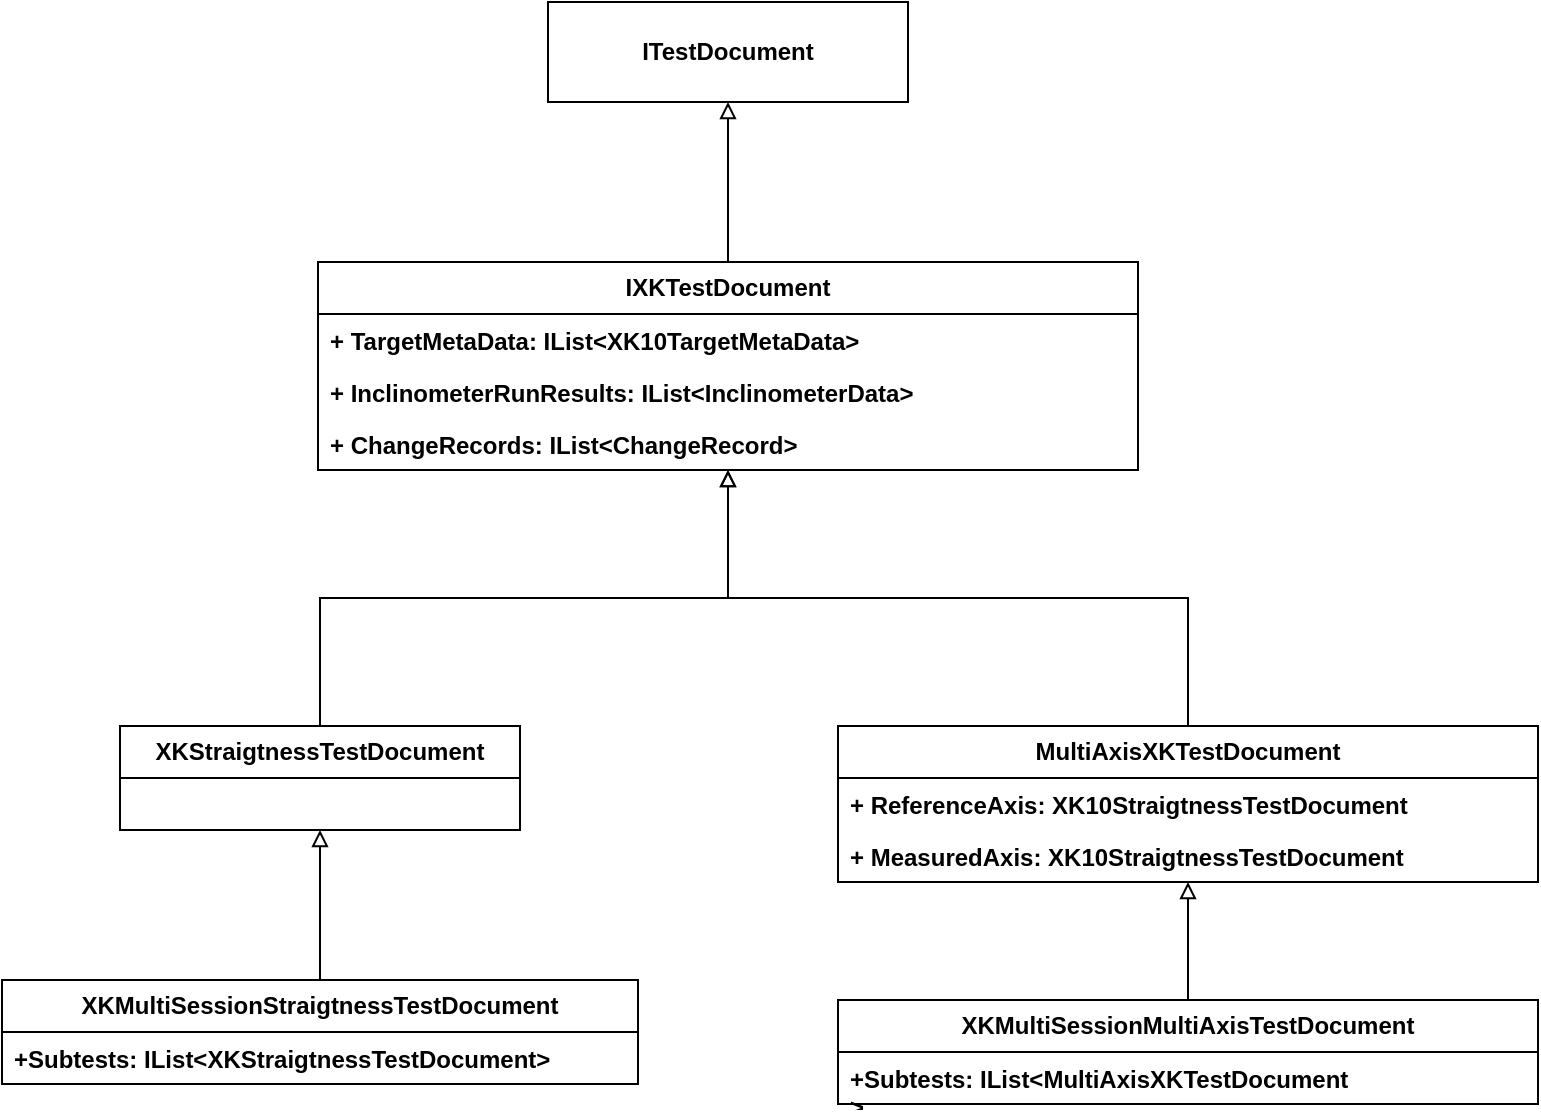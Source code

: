 <mxfile version="21.6.7" type="github">
  <diagram name="Page-1" id="V3LOXznMgFhKQgR7liS9">
    <mxGraphModel dx="1434" dy="764" grid="1" gridSize="10" guides="1" tooltips="1" connect="1" arrows="1" fold="1" page="1" pageScale="1" pageWidth="827" pageHeight="1169" math="0" shadow="0">
      <root>
        <mxCell id="0" />
        <mxCell id="1" parent="0" />
        <mxCell id="eWEmwx4sb9Lbvj1lhGRT-1" value="&lt;span&gt;ITestDocument&lt;/span&gt;" style="html=1;whiteSpace=wrap;fontStyle=1" parent="1" vertex="1">
          <mxGeometry x="289" y="114" width="180" height="50" as="geometry" />
        </mxCell>
        <mxCell id="eWEmwx4sb9Lbvj1lhGRT-8" style="edgeStyle=orthogonalEdgeStyle;rounded=0;orthogonalLoop=1;jettySize=auto;html=1;entryX=0.5;entryY=1;entryDx=0;entryDy=0;endArrow=block;endFill=0;fontStyle=1" parent="1" source="eWEmwx4sb9Lbvj1lhGRT-2" target="eWEmwx4sb9Lbvj1lhGRT-1" edge="1">
          <mxGeometry relative="1" as="geometry" />
        </mxCell>
        <mxCell id="eWEmwx4sb9Lbvj1lhGRT-2" value="IXKTestDocument" style="swimlane;fontStyle=1;childLayout=stackLayout;horizontal=1;startSize=26;fillColor=none;horizontalStack=0;resizeParent=1;resizeParentMax=0;resizeLast=0;collapsible=1;marginBottom=0;whiteSpace=wrap;html=1;" parent="1" vertex="1">
          <mxGeometry x="174" y="244" width="410" height="104" as="geometry" />
        </mxCell>
        <mxCell id="gBxnKct_cVHKhUmPifh8-8" value="+ TargetMetaData:&amp;nbsp;IList&amp;lt;XK10TargetMetaData&amp;gt;" style="text;strokeColor=none;fillColor=none;align=left;verticalAlign=top;spacingLeft=4;spacingRight=4;overflow=hidden;rotatable=0;points=[[0,0.5],[1,0.5]];portConstraint=eastwest;whiteSpace=wrap;html=1;fontStyle=1" vertex="1" parent="eWEmwx4sb9Lbvj1lhGRT-2">
          <mxGeometry y="26" width="410" height="26" as="geometry" />
        </mxCell>
        <mxCell id="gBxnKct_cVHKhUmPifh8-7" value="+ InclinometerRunResults:&amp;nbsp;IList&amp;lt;InclinometerData&amp;gt;" style="text;strokeColor=none;fillColor=none;align=left;verticalAlign=top;spacingLeft=4;spacingRight=4;overflow=hidden;rotatable=0;points=[[0,0.5],[1,0.5]];portConstraint=eastwest;whiteSpace=wrap;html=1;fontStyle=1" vertex="1" parent="eWEmwx4sb9Lbvj1lhGRT-2">
          <mxGeometry y="52" width="410" height="26" as="geometry" />
        </mxCell>
        <mxCell id="eWEmwx4sb9Lbvj1lhGRT-3" value="+ ChangeRecords:&amp;nbsp;IList&amp;lt;ChangeRecord&amp;gt;" style="text;strokeColor=none;fillColor=none;align=left;verticalAlign=top;spacingLeft=4;spacingRight=4;overflow=hidden;rotatable=0;points=[[0,0.5],[1,0.5]];portConstraint=eastwest;whiteSpace=wrap;html=1;fontStyle=1" parent="eWEmwx4sb9Lbvj1lhGRT-2" vertex="1">
          <mxGeometry y="78" width="410" height="26" as="geometry" />
        </mxCell>
        <mxCell id="gBxnKct_cVHKhUmPifh8-2" style="edgeStyle=orthogonalEdgeStyle;rounded=0;orthogonalLoop=1;jettySize=auto;html=1;endArrow=block;endFill=0;fontStyle=1" edge="1" parent="1" source="eWEmwx4sb9Lbvj1lhGRT-11" target="eWEmwx4sb9Lbvj1lhGRT-2">
          <mxGeometry relative="1" as="geometry" />
        </mxCell>
        <mxCell id="eWEmwx4sb9Lbvj1lhGRT-11" value="XKStraigtnessTestDocument" style="swimlane;fontStyle=1;childLayout=stackLayout;horizontal=1;startSize=26;fillColor=none;horizontalStack=0;resizeParent=1;resizeParentMax=0;resizeLast=0;collapsible=1;marginBottom=0;whiteSpace=wrap;html=1;" parent="1" vertex="1">
          <mxGeometry x="75" y="476" width="200" height="52" as="geometry" />
        </mxCell>
        <mxCell id="gBxnKct_cVHKhUmPifh8-3" style="edgeStyle=orthogonalEdgeStyle;rounded=0;orthogonalLoop=1;jettySize=auto;html=1;endArrow=block;endFill=0;fontStyle=1" edge="1" parent="1" source="eWEmwx4sb9Lbvj1lhGRT-13" target="eWEmwx4sb9Lbvj1lhGRT-2">
          <mxGeometry relative="1" as="geometry" />
        </mxCell>
        <mxCell id="eWEmwx4sb9Lbvj1lhGRT-13" value="MultiAxisXKTestDocument" style="swimlane;fontStyle=1;childLayout=stackLayout;horizontal=1;startSize=26;fillColor=none;horizontalStack=0;resizeParent=1;resizeParentMax=0;resizeLast=0;collapsible=1;marginBottom=0;whiteSpace=wrap;html=1;" parent="1" vertex="1">
          <mxGeometry x="434" y="476" width="350" height="78" as="geometry" />
        </mxCell>
        <mxCell id="eWEmwx4sb9Lbvj1lhGRT-14" value="+ ReferenceAxis:&amp;nbsp;XK10StraigtnessTestDocument" style="text;strokeColor=none;fillColor=none;align=left;verticalAlign=top;spacingLeft=4;spacingRight=4;overflow=hidden;rotatable=0;points=[[0,0.5],[1,0.5]];portConstraint=eastwest;whiteSpace=wrap;html=1;fontStyle=1" parent="eWEmwx4sb9Lbvj1lhGRT-13" vertex="1">
          <mxGeometry y="26" width="350" height="26" as="geometry" />
        </mxCell>
        <mxCell id="gBxnKct_cVHKhUmPifh8-1" value="+ MeasuredAxis:&amp;nbsp;XK10StraigtnessTestDocument" style="text;strokeColor=none;fillColor=none;align=left;verticalAlign=top;spacingLeft=4;spacingRight=4;overflow=hidden;rotatable=0;points=[[0,0.5],[1,0.5]];portConstraint=eastwest;whiteSpace=wrap;html=1;fontStyle=1" vertex="1" parent="eWEmwx4sb9Lbvj1lhGRT-13">
          <mxGeometry y="52" width="350" height="26" as="geometry" />
        </mxCell>
        <mxCell id="gBxnKct_cVHKhUmPifh8-6" style="edgeStyle=orthogonalEdgeStyle;rounded=0;orthogonalLoop=1;jettySize=auto;html=1;endArrow=block;endFill=0;fontStyle=1" edge="1" parent="1" source="gBxnKct_cVHKhUmPifh8-4" target="eWEmwx4sb9Lbvj1lhGRT-11">
          <mxGeometry relative="1" as="geometry" />
        </mxCell>
        <mxCell id="gBxnKct_cVHKhUmPifh8-4" value="XKMultiSessionStraigtnessTestDocument" style="swimlane;fontStyle=1;childLayout=stackLayout;horizontal=1;startSize=26;fillColor=none;horizontalStack=0;resizeParent=1;resizeParentMax=0;resizeLast=0;collapsible=1;marginBottom=0;whiteSpace=wrap;html=1;" vertex="1" parent="1">
          <mxGeometry x="16" y="603" width="318" height="52" as="geometry" />
        </mxCell>
        <mxCell id="gBxnKct_cVHKhUmPifh8-5" value="+Subtests: IList&amp;lt;XKStraigtnessTestDocument&amp;gt;" style="text;strokeColor=none;fillColor=none;align=left;verticalAlign=top;spacingLeft=4;spacingRight=4;overflow=hidden;rotatable=0;points=[[0,0.5],[1,0.5]];portConstraint=eastwest;whiteSpace=wrap;html=1;fontStyle=1" vertex="1" parent="gBxnKct_cVHKhUmPifh8-4">
          <mxGeometry y="26" width="318" height="26" as="geometry" />
        </mxCell>
        <mxCell id="gBxnKct_cVHKhUmPifh8-11" style="edgeStyle=orthogonalEdgeStyle;rounded=0;orthogonalLoop=1;jettySize=auto;html=1;endArrow=block;endFill=0;" edge="1" parent="1" source="gBxnKct_cVHKhUmPifh8-9" target="eWEmwx4sb9Lbvj1lhGRT-13">
          <mxGeometry relative="1" as="geometry" />
        </mxCell>
        <mxCell id="gBxnKct_cVHKhUmPifh8-9" value="XKMultiSessionMultiAxisTestDocument" style="swimlane;fontStyle=1;childLayout=stackLayout;horizontal=1;startSize=26;fillColor=none;horizontalStack=0;resizeParent=1;resizeParentMax=0;resizeLast=0;collapsible=1;marginBottom=0;whiteSpace=wrap;html=1;" vertex="1" parent="1">
          <mxGeometry x="434" y="613" width="350" height="52" as="geometry" />
        </mxCell>
        <mxCell id="gBxnKct_cVHKhUmPifh8-10" value="+Subtests: IList&amp;lt;MultiAxisXKTestDocument&lt;br&gt;&amp;gt;" style="text;strokeColor=none;fillColor=none;align=left;verticalAlign=top;spacingLeft=4;spacingRight=4;overflow=hidden;rotatable=0;points=[[0,0.5],[1,0.5]];portConstraint=eastwest;whiteSpace=wrap;html=1;fontStyle=1" vertex="1" parent="gBxnKct_cVHKhUmPifh8-9">
          <mxGeometry y="26" width="350" height="26" as="geometry" />
        </mxCell>
      </root>
    </mxGraphModel>
  </diagram>
</mxfile>
